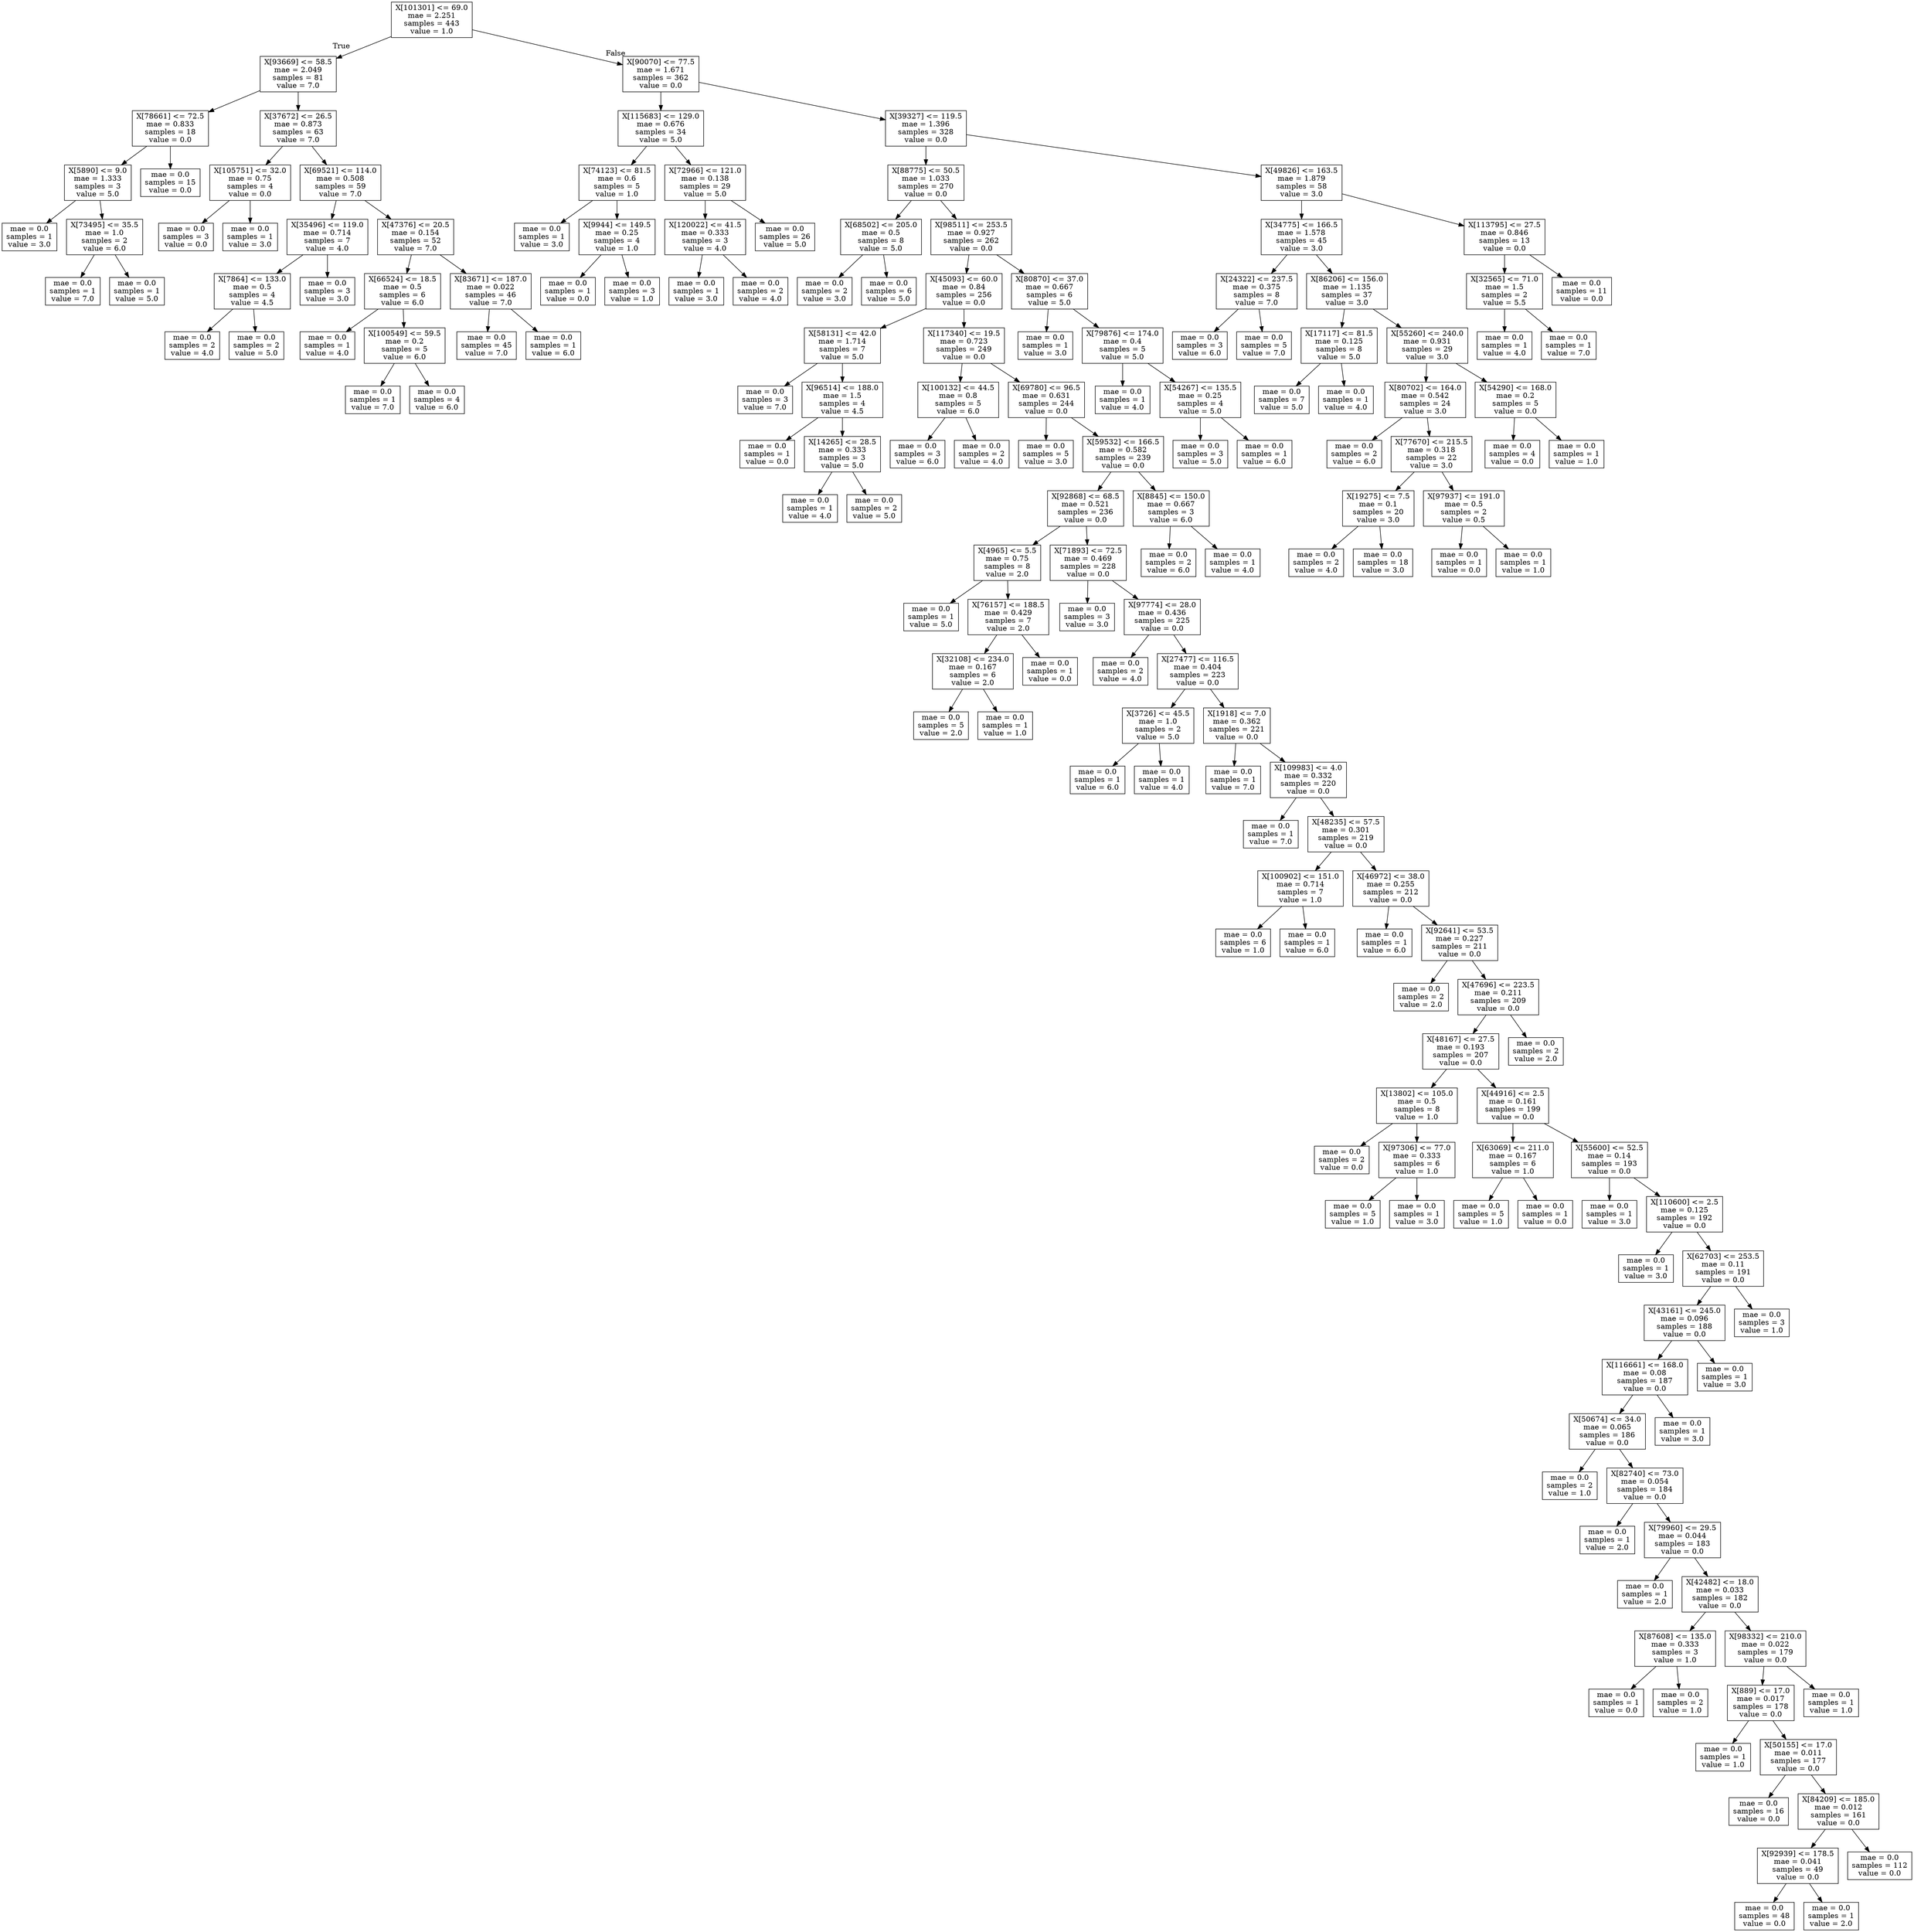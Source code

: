 digraph Tree {
node [shape=box] ;
0 [label="X[101301] <= 69.0\nmae = 2.251\nsamples = 443\nvalue = 1.0"] ;
1 [label="X[93669] <= 58.5\nmae = 2.049\nsamples = 81\nvalue = 7.0"] ;
0 -> 1 [labeldistance=2.5, labelangle=45, headlabel="True"] ;
2 [label="X[78661] <= 72.5\nmae = 0.833\nsamples = 18\nvalue = 0.0"] ;
1 -> 2 ;
3 [label="X[5890] <= 9.0\nmae = 1.333\nsamples = 3\nvalue = 5.0"] ;
2 -> 3 ;
4 [label="mae = 0.0\nsamples = 1\nvalue = 3.0"] ;
3 -> 4 ;
5 [label="X[73495] <= 35.5\nmae = 1.0\nsamples = 2\nvalue = 6.0"] ;
3 -> 5 ;
6 [label="mae = 0.0\nsamples = 1\nvalue = 7.0"] ;
5 -> 6 ;
7 [label="mae = 0.0\nsamples = 1\nvalue = 5.0"] ;
5 -> 7 ;
8 [label="mae = 0.0\nsamples = 15\nvalue = 0.0"] ;
2 -> 8 ;
9 [label="X[37672] <= 26.5\nmae = 0.873\nsamples = 63\nvalue = 7.0"] ;
1 -> 9 ;
10 [label="X[105751] <= 32.0\nmae = 0.75\nsamples = 4\nvalue = 0.0"] ;
9 -> 10 ;
11 [label="mae = 0.0\nsamples = 3\nvalue = 0.0"] ;
10 -> 11 ;
12 [label="mae = 0.0\nsamples = 1\nvalue = 3.0"] ;
10 -> 12 ;
13 [label="X[69521] <= 114.0\nmae = 0.508\nsamples = 59\nvalue = 7.0"] ;
9 -> 13 ;
14 [label="X[35496] <= 119.0\nmae = 0.714\nsamples = 7\nvalue = 4.0"] ;
13 -> 14 ;
15 [label="X[7864] <= 133.0\nmae = 0.5\nsamples = 4\nvalue = 4.5"] ;
14 -> 15 ;
16 [label="mae = 0.0\nsamples = 2\nvalue = 4.0"] ;
15 -> 16 ;
17 [label="mae = 0.0\nsamples = 2\nvalue = 5.0"] ;
15 -> 17 ;
18 [label="mae = 0.0\nsamples = 3\nvalue = 3.0"] ;
14 -> 18 ;
19 [label="X[47376] <= 20.5\nmae = 0.154\nsamples = 52\nvalue = 7.0"] ;
13 -> 19 ;
20 [label="X[66524] <= 18.5\nmae = 0.5\nsamples = 6\nvalue = 6.0"] ;
19 -> 20 ;
21 [label="mae = 0.0\nsamples = 1\nvalue = 4.0"] ;
20 -> 21 ;
22 [label="X[100549] <= 59.5\nmae = 0.2\nsamples = 5\nvalue = 6.0"] ;
20 -> 22 ;
23 [label="mae = 0.0\nsamples = 1\nvalue = 7.0"] ;
22 -> 23 ;
24 [label="mae = 0.0\nsamples = 4\nvalue = 6.0"] ;
22 -> 24 ;
25 [label="X[83671] <= 187.0\nmae = 0.022\nsamples = 46\nvalue = 7.0"] ;
19 -> 25 ;
26 [label="mae = 0.0\nsamples = 45\nvalue = 7.0"] ;
25 -> 26 ;
27 [label="mae = 0.0\nsamples = 1\nvalue = 6.0"] ;
25 -> 27 ;
28 [label="X[90070] <= 77.5\nmae = 1.671\nsamples = 362\nvalue = 0.0"] ;
0 -> 28 [labeldistance=2.5, labelangle=-45, headlabel="False"] ;
29 [label="X[115683] <= 129.0\nmae = 0.676\nsamples = 34\nvalue = 5.0"] ;
28 -> 29 ;
30 [label="X[74123] <= 81.5\nmae = 0.6\nsamples = 5\nvalue = 1.0"] ;
29 -> 30 ;
31 [label="mae = 0.0\nsamples = 1\nvalue = 3.0"] ;
30 -> 31 ;
32 [label="X[9944] <= 149.5\nmae = 0.25\nsamples = 4\nvalue = 1.0"] ;
30 -> 32 ;
33 [label="mae = 0.0\nsamples = 1\nvalue = 0.0"] ;
32 -> 33 ;
34 [label="mae = 0.0\nsamples = 3\nvalue = 1.0"] ;
32 -> 34 ;
35 [label="X[72966] <= 121.0\nmae = 0.138\nsamples = 29\nvalue = 5.0"] ;
29 -> 35 ;
36 [label="X[120022] <= 41.5\nmae = 0.333\nsamples = 3\nvalue = 4.0"] ;
35 -> 36 ;
37 [label="mae = 0.0\nsamples = 1\nvalue = 3.0"] ;
36 -> 37 ;
38 [label="mae = 0.0\nsamples = 2\nvalue = 4.0"] ;
36 -> 38 ;
39 [label="mae = 0.0\nsamples = 26\nvalue = 5.0"] ;
35 -> 39 ;
40 [label="X[39327] <= 119.5\nmae = 1.396\nsamples = 328\nvalue = 0.0"] ;
28 -> 40 ;
41 [label="X[88775] <= 50.5\nmae = 1.033\nsamples = 270\nvalue = 0.0"] ;
40 -> 41 ;
42 [label="X[68502] <= 205.0\nmae = 0.5\nsamples = 8\nvalue = 5.0"] ;
41 -> 42 ;
43 [label="mae = 0.0\nsamples = 2\nvalue = 3.0"] ;
42 -> 43 ;
44 [label="mae = 0.0\nsamples = 6\nvalue = 5.0"] ;
42 -> 44 ;
45 [label="X[98511] <= 253.5\nmae = 0.927\nsamples = 262\nvalue = 0.0"] ;
41 -> 45 ;
46 [label="X[45093] <= 60.0\nmae = 0.84\nsamples = 256\nvalue = 0.0"] ;
45 -> 46 ;
47 [label="X[58131] <= 42.0\nmae = 1.714\nsamples = 7\nvalue = 5.0"] ;
46 -> 47 ;
48 [label="mae = 0.0\nsamples = 3\nvalue = 7.0"] ;
47 -> 48 ;
49 [label="X[96514] <= 188.0\nmae = 1.5\nsamples = 4\nvalue = 4.5"] ;
47 -> 49 ;
50 [label="mae = 0.0\nsamples = 1\nvalue = 0.0"] ;
49 -> 50 ;
51 [label="X[14265] <= 28.5\nmae = 0.333\nsamples = 3\nvalue = 5.0"] ;
49 -> 51 ;
52 [label="mae = 0.0\nsamples = 1\nvalue = 4.0"] ;
51 -> 52 ;
53 [label="mae = 0.0\nsamples = 2\nvalue = 5.0"] ;
51 -> 53 ;
54 [label="X[117340] <= 19.5\nmae = 0.723\nsamples = 249\nvalue = 0.0"] ;
46 -> 54 ;
55 [label="X[100132] <= 44.5\nmae = 0.8\nsamples = 5\nvalue = 6.0"] ;
54 -> 55 ;
56 [label="mae = 0.0\nsamples = 3\nvalue = 6.0"] ;
55 -> 56 ;
57 [label="mae = 0.0\nsamples = 2\nvalue = 4.0"] ;
55 -> 57 ;
58 [label="X[69780] <= 96.5\nmae = 0.631\nsamples = 244\nvalue = 0.0"] ;
54 -> 58 ;
59 [label="mae = 0.0\nsamples = 5\nvalue = 3.0"] ;
58 -> 59 ;
60 [label="X[59532] <= 166.5\nmae = 0.582\nsamples = 239\nvalue = 0.0"] ;
58 -> 60 ;
61 [label="X[92868] <= 68.5\nmae = 0.521\nsamples = 236\nvalue = 0.0"] ;
60 -> 61 ;
62 [label="X[4965] <= 5.5\nmae = 0.75\nsamples = 8\nvalue = 2.0"] ;
61 -> 62 ;
63 [label="mae = 0.0\nsamples = 1\nvalue = 5.0"] ;
62 -> 63 ;
64 [label="X[76157] <= 188.5\nmae = 0.429\nsamples = 7\nvalue = 2.0"] ;
62 -> 64 ;
65 [label="X[32108] <= 234.0\nmae = 0.167\nsamples = 6\nvalue = 2.0"] ;
64 -> 65 ;
66 [label="mae = 0.0\nsamples = 5\nvalue = 2.0"] ;
65 -> 66 ;
67 [label="mae = 0.0\nsamples = 1\nvalue = 1.0"] ;
65 -> 67 ;
68 [label="mae = 0.0\nsamples = 1\nvalue = 0.0"] ;
64 -> 68 ;
69 [label="X[71893] <= 72.5\nmae = 0.469\nsamples = 228\nvalue = 0.0"] ;
61 -> 69 ;
70 [label="mae = 0.0\nsamples = 3\nvalue = 3.0"] ;
69 -> 70 ;
71 [label="X[97774] <= 28.0\nmae = 0.436\nsamples = 225\nvalue = 0.0"] ;
69 -> 71 ;
72 [label="mae = 0.0\nsamples = 2\nvalue = 4.0"] ;
71 -> 72 ;
73 [label="X[27477] <= 116.5\nmae = 0.404\nsamples = 223\nvalue = 0.0"] ;
71 -> 73 ;
74 [label="X[3726] <= 45.5\nmae = 1.0\nsamples = 2\nvalue = 5.0"] ;
73 -> 74 ;
75 [label="mae = 0.0\nsamples = 1\nvalue = 6.0"] ;
74 -> 75 ;
76 [label="mae = 0.0\nsamples = 1\nvalue = 4.0"] ;
74 -> 76 ;
77 [label="X[1918] <= 7.0\nmae = 0.362\nsamples = 221\nvalue = 0.0"] ;
73 -> 77 ;
78 [label="mae = 0.0\nsamples = 1\nvalue = 7.0"] ;
77 -> 78 ;
79 [label="X[109983] <= 4.0\nmae = 0.332\nsamples = 220\nvalue = 0.0"] ;
77 -> 79 ;
80 [label="mae = 0.0\nsamples = 1\nvalue = 7.0"] ;
79 -> 80 ;
81 [label="X[48235] <= 57.5\nmae = 0.301\nsamples = 219\nvalue = 0.0"] ;
79 -> 81 ;
82 [label="X[100902] <= 151.0\nmae = 0.714\nsamples = 7\nvalue = 1.0"] ;
81 -> 82 ;
83 [label="mae = 0.0\nsamples = 6\nvalue = 1.0"] ;
82 -> 83 ;
84 [label="mae = 0.0\nsamples = 1\nvalue = 6.0"] ;
82 -> 84 ;
85 [label="X[46972] <= 38.0\nmae = 0.255\nsamples = 212\nvalue = 0.0"] ;
81 -> 85 ;
86 [label="mae = 0.0\nsamples = 1\nvalue = 6.0"] ;
85 -> 86 ;
87 [label="X[92641] <= 53.5\nmae = 0.227\nsamples = 211\nvalue = 0.0"] ;
85 -> 87 ;
88 [label="mae = 0.0\nsamples = 2\nvalue = 2.0"] ;
87 -> 88 ;
89 [label="X[47696] <= 223.5\nmae = 0.211\nsamples = 209\nvalue = 0.0"] ;
87 -> 89 ;
90 [label="X[48167] <= 27.5\nmae = 0.193\nsamples = 207\nvalue = 0.0"] ;
89 -> 90 ;
91 [label="X[13802] <= 105.0\nmae = 0.5\nsamples = 8\nvalue = 1.0"] ;
90 -> 91 ;
92 [label="mae = 0.0\nsamples = 2\nvalue = 0.0"] ;
91 -> 92 ;
93 [label="X[97306] <= 77.0\nmae = 0.333\nsamples = 6\nvalue = 1.0"] ;
91 -> 93 ;
94 [label="mae = 0.0\nsamples = 5\nvalue = 1.0"] ;
93 -> 94 ;
95 [label="mae = 0.0\nsamples = 1\nvalue = 3.0"] ;
93 -> 95 ;
96 [label="X[44916] <= 2.5\nmae = 0.161\nsamples = 199\nvalue = 0.0"] ;
90 -> 96 ;
97 [label="X[63069] <= 211.0\nmae = 0.167\nsamples = 6\nvalue = 1.0"] ;
96 -> 97 ;
98 [label="mae = 0.0\nsamples = 5\nvalue = 1.0"] ;
97 -> 98 ;
99 [label="mae = 0.0\nsamples = 1\nvalue = 0.0"] ;
97 -> 99 ;
100 [label="X[55600] <= 52.5\nmae = 0.14\nsamples = 193\nvalue = 0.0"] ;
96 -> 100 ;
101 [label="mae = 0.0\nsamples = 1\nvalue = 3.0"] ;
100 -> 101 ;
102 [label="X[110600] <= 2.5\nmae = 0.125\nsamples = 192\nvalue = 0.0"] ;
100 -> 102 ;
103 [label="mae = 0.0\nsamples = 1\nvalue = 3.0"] ;
102 -> 103 ;
104 [label="X[62703] <= 253.5\nmae = 0.11\nsamples = 191\nvalue = 0.0"] ;
102 -> 104 ;
105 [label="X[43161] <= 245.0\nmae = 0.096\nsamples = 188\nvalue = 0.0"] ;
104 -> 105 ;
106 [label="X[116661] <= 168.0\nmae = 0.08\nsamples = 187\nvalue = 0.0"] ;
105 -> 106 ;
107 [label="X[50674] <= 34.0\nmae = 0.065\nsamples = 186\nvalue = 0.0"] ;
106 -> 107 ;
108 [label="mae = 0.0\nsamples = 2\nvalue = 1.0"] ;
107 -> 108 ;
109 [label="X[82740] <= 73.0\nmae = 0.054\nsamples = 184\nvalue = 0.0"] ;
107 -> 109 ;
110 [label="mae = 0.0\nsamples = 1\nvalue = 2.0"] ;
109 -> 110 ;
111 [label="X[79960] <= 29.5\nmae = 0.044\nsamples = 183\nvalue = 0.0"] ;
109 -> 111 ;
112 [label="mae = 0.0\nsamples = 1\nvalue = 2.0"] ;
111 -> 112 ;
113 [label="X[42482] <= 18.0\nmae = 0.033\nsamples = 182\nvalue = 0.0"] ;
111 -> 113 ;
114 [label="X[87608] <= 135.0\nmae = 0.333\nsamples = 3\nvalue = 1.0"] ;
113 -> 114 ;
115 [label="mae = 0.0\nsamples = 1\nvalue = 0.0"] ;
114 -> 115 ;
116 [label="mae = 0.0\nsamples = 2\nvalue = 1.0"] ;
114 -> 116 ;
117 [label="X[98332] <= 210.0\nmae = 0.022\nsamples = 179\nvalue = 0.0"] ;
113 -> 117 ;
118 [label="X[889] <= 17.0\nmae = 0.017\nsamples = 178\nvalue = 0.0"] ;
117 -> 118 ;
119 [label="mae = 0.0\nsamples = 1\nvalue = 1.0"] ;
118 -> 119 ;
120 [label="X[50155] <= 17.0\nmae = 0.011\nsamples = 177\nvalue = 0.0"] ;
118 -> 120 ;
121 [label="mae = 0.0\nsamples = 16\nvalue = 0.0"] ;
120 -> 121 ;
122 [label="X[84209] <= 185.0\nmae = 0.012\nsamples = 161\nvalue = 0.0"] ;
120 -> 122 ;
123 [label="X[92939] <= 178.5\nmae = 0.041\nsamples = 49\nvalue = 0.0"] ;
122 -> 123 ;
124 [label="mae = 0.0\nsamples = 48\nvalue = 0.0"] ;
123 -> 124 ;
125 [label="mae = 0.0\nsamples = 1\nvalue = 2.0"] ;
123 -> 125 ;
126 [label="mae = 0.0\nsamples = 112\nvalue = 0.0"] ;
122 -> 126 ;
127 [label="mae = 0.0\nsamples = 1\nvalue = 1.0"] ;
117 -> 127 ;
128 [label="mae = 0.0\nsamples = 1\nvalue = 3.0"] ;
106 -> 128 ;
129 [label="mae = 0.0\nsamples = 1\nvalue = 3.0"] ;
105 -> 129 ;
130 [label="mae = 0.0\nsamples = 3\nvalue = 1.0"] ;
104 -> 130 ;
131 [label="mae = 0.0\nsamples = 2\nvalue = 2.0"] ;
89 -> 131 ;
132 [label="X[8845] <= 150.0\nmae = 0.667\nsamples = 3\nvalue = 6.0"] ;
60 -> 132 ;
133 [label="mae = 0.0\nsamples = 2\nvalue = 6.0"] ;
132 -> 133 ;
134 [label="mae = 0.0\nsamples = 1\nvalue = 4.0"] ;
132 -> 134 ;
135 [label="X[80870] <= 37.0\nmae = 0.667\nsamples = 6\nvalue = 5.0"] ;
45 -> 135 ;
136 [label="mae = 0.0\nsamples = 1\nvalue = 3.0"] ;
135 -> 136 ;
137 [label="X[79876] <= 174.0\nmae = 0.4\nsamples = 5\nvalue = 5.0"] ;
135 -> 137 ;
138 [label="mae = 0.0\nsamples = 1\nvalue = 4.0"] ;
137 -> 138 ;
139 [label="X[54267] <= 135.5\nmae = 0.25\nsamples = 4\nvalue = 5.0"] ;
137 -> 139 ;
140 [label="mae = 0.0\nsamples = 3\nvalue = 5.0"] ;
139 -> 140 ;
141 [label="mae = 0.0\nsamples = 1\nvalue = 6.0"] ;
139 -> 141 ;
142 [label="X[49826] <= 163.5\nmae = 1.879\nsamples = 58\nvalue = 3.0"] ;
40 -> 142 ;
143 [label="X[34775] <= 166.5\nmae = 1.578\nsamples = 45\nvalue = 3.0"] ;
142 -> 143 ;
144 [label="X[24322] <= 237.5\nmae = 0.375\nsamples = 8\nvalue = 7.0"] ;
143 -> 144 ;
145 [label="mae = 0.0\nsamples = 3\nvalue = 6.0"] ;
144 -> 145 ;
146 [label="mae = 0.0\nsamples = 5\nvalue = 7.0"] ;
144 -> 146 ;
147 [label="X[86206] <= 156.0\nmae = 1.135\nsamples = 37\nvalue = 3.0"] ;
143 -> 147 ;
148 [label="X[17117] <= 81.5\nmae = 0.125\nsamples = 8\nvalue = 5.0"] ;
147 -> 148 ;
149 [label="mae = 0.0\nsamples = 7\nvalue = 5.0"] ;
148 -> 149 ;
150 [label="mae = 0.0\nsamples = 1\nvalue = 4.0"] ;
148 -> 150 ;
151 [label="X[55260] <= 240.0\nmae = 0.931\nsamples = 29\nvalue = 3.0"] ;
147 -> 151 ;
152 [label="X[80702] <= 164.0\nmae = 0.542\nsamples = 24\nvalue = 3.0"] ;
151 -> 152 ;
153 [label="mae = 0.0\nsamples = 2\nvalue = 6.0"] ;
152 -> 153 ;
154 [label="X[77670] <= 215.5\nmae = 0.318\nsamples = 22\nvalue = 3.0"] ;
152 -> 154 ;
155 [label="X[19275] <= 7.5\nmae = 0.1\nsamples = 20\nvalue = 3.0"] ;
154 -> 155 ;
156 [label="mae = 0.0\nsamples = 2\nvalue = 4.0"] ;
155 -> 156 ;
157 [label="mae = 0.0\nsamples = 18\nvalue = 3.0"] ;
155 -> 157 ;
158 [label="X[97937] <= 191.0\nmae = 0.5\nsamples = 2\nvalue = 0.5"] ;
154 -> 158 ;
159 [label="mae = 0.0\nsamples = 1\nvalue = 0.0"] ;
158 -> 159 ;
160 [label="mae = 0.0\nsamples = 1\nvalue = 1.0"] ;
158 -> 160 ;
161 [label="X[54290] <= 168.0\nmae = 0.2\nsamples = 5\nvalue = 0.0"] ;
151 -> 161 ;
162 [label="mae = 0.0\nsamples = 4\nvalue = 0.0"] ;
161 -> 162 ;
163 [label="mae = 0.0\nsamples = 1\nvalue = 1.0"] ;
161 -> 163 ;
164 [label="X[113795] <= 27.5\nmae = 0.846\nsamples = 13\nvalue = 0.0"] ;
142 -> 164 ;
165 [label="X[32565] <= 71.0\nmae = 1.5\nsamples = 2\nvalue = 5.5"] ;
164 -> 165 ;
166 [label="mae = 0.0\nsamples = 1\nvalue = 4.0"] ;
165 -> 166 ;
167 [label="mae = 0.0\nsamples = 1\nvalue = 7.0"] ;
165 -> 167 ;
168 [label="mae = 0.0\nsamples = 11\nvalue = 0.0"] ;
164 -> 168 ;
}
